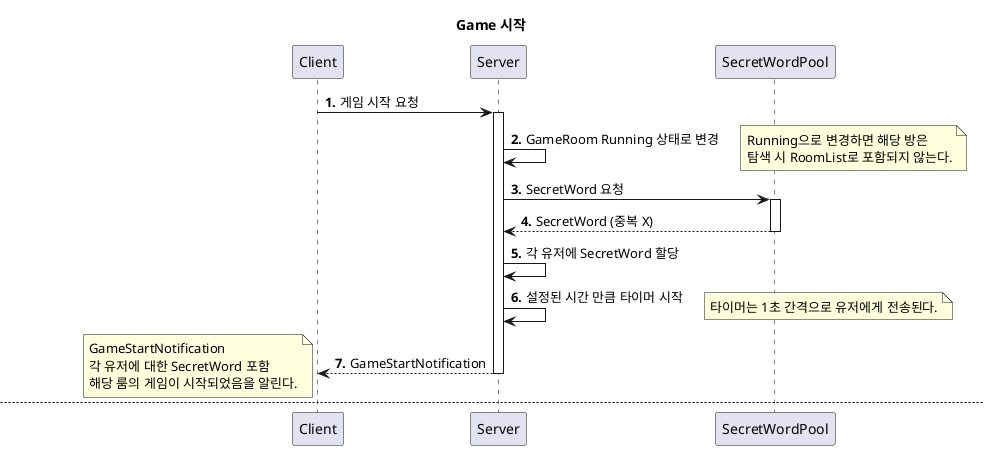 @startuml

title : Game 시작
autonumber "<b>0."
Client -> Server : 게임 시작 요청
activate Server
Server -> Server : GameRoom Running 상태로 변경
note right : Running으로 변경하면 해당 방은\n탐색 시 RoomList로 포함되지 않는다.

Server -> SecretWordPool : SecretWord 요청
activate SecretWordPool
return SecretWord (중복 X)

Server -> Server : 각 유저에 SecretWord 할당
Server -> Server : 설정된 시간 만큼 타이머 시작
note right : 타이머는 1초 간격으로 유저에게 전송된다.

return GameStartNotification
note left: GameStartNotification\n각 유저에 대한 SecretWord 포함\n해당 룸의 게임이 시작되었음을 알린다.

newpage 타이머 종료
autonumber "<b>0."
Server -> Server : 타이머가 종료된다.
activate Server
Server -> Client : 타이머 종료를 알린다.
activate Client
return SketchBook 반환
note left : SketchBook 패킷은 자신이\n그렸던 그림과 단어를 포함함\n누구의 SketchBook인지도 포함.

Server -> Server : 결과에 따라서 패널티를 부여한다.
Server -> Client : SketchBook을 전달.
note left : SketchBook의 주인 다음 사람에게 전달한다.\n전달 받으면서 단어를 추측할지 그림을 그릴지 정한다.
Server -> Server : 타이머를 재시작한다.
return 타이머가 1초 간격으로 유저에게 전송된다.
@enduml
